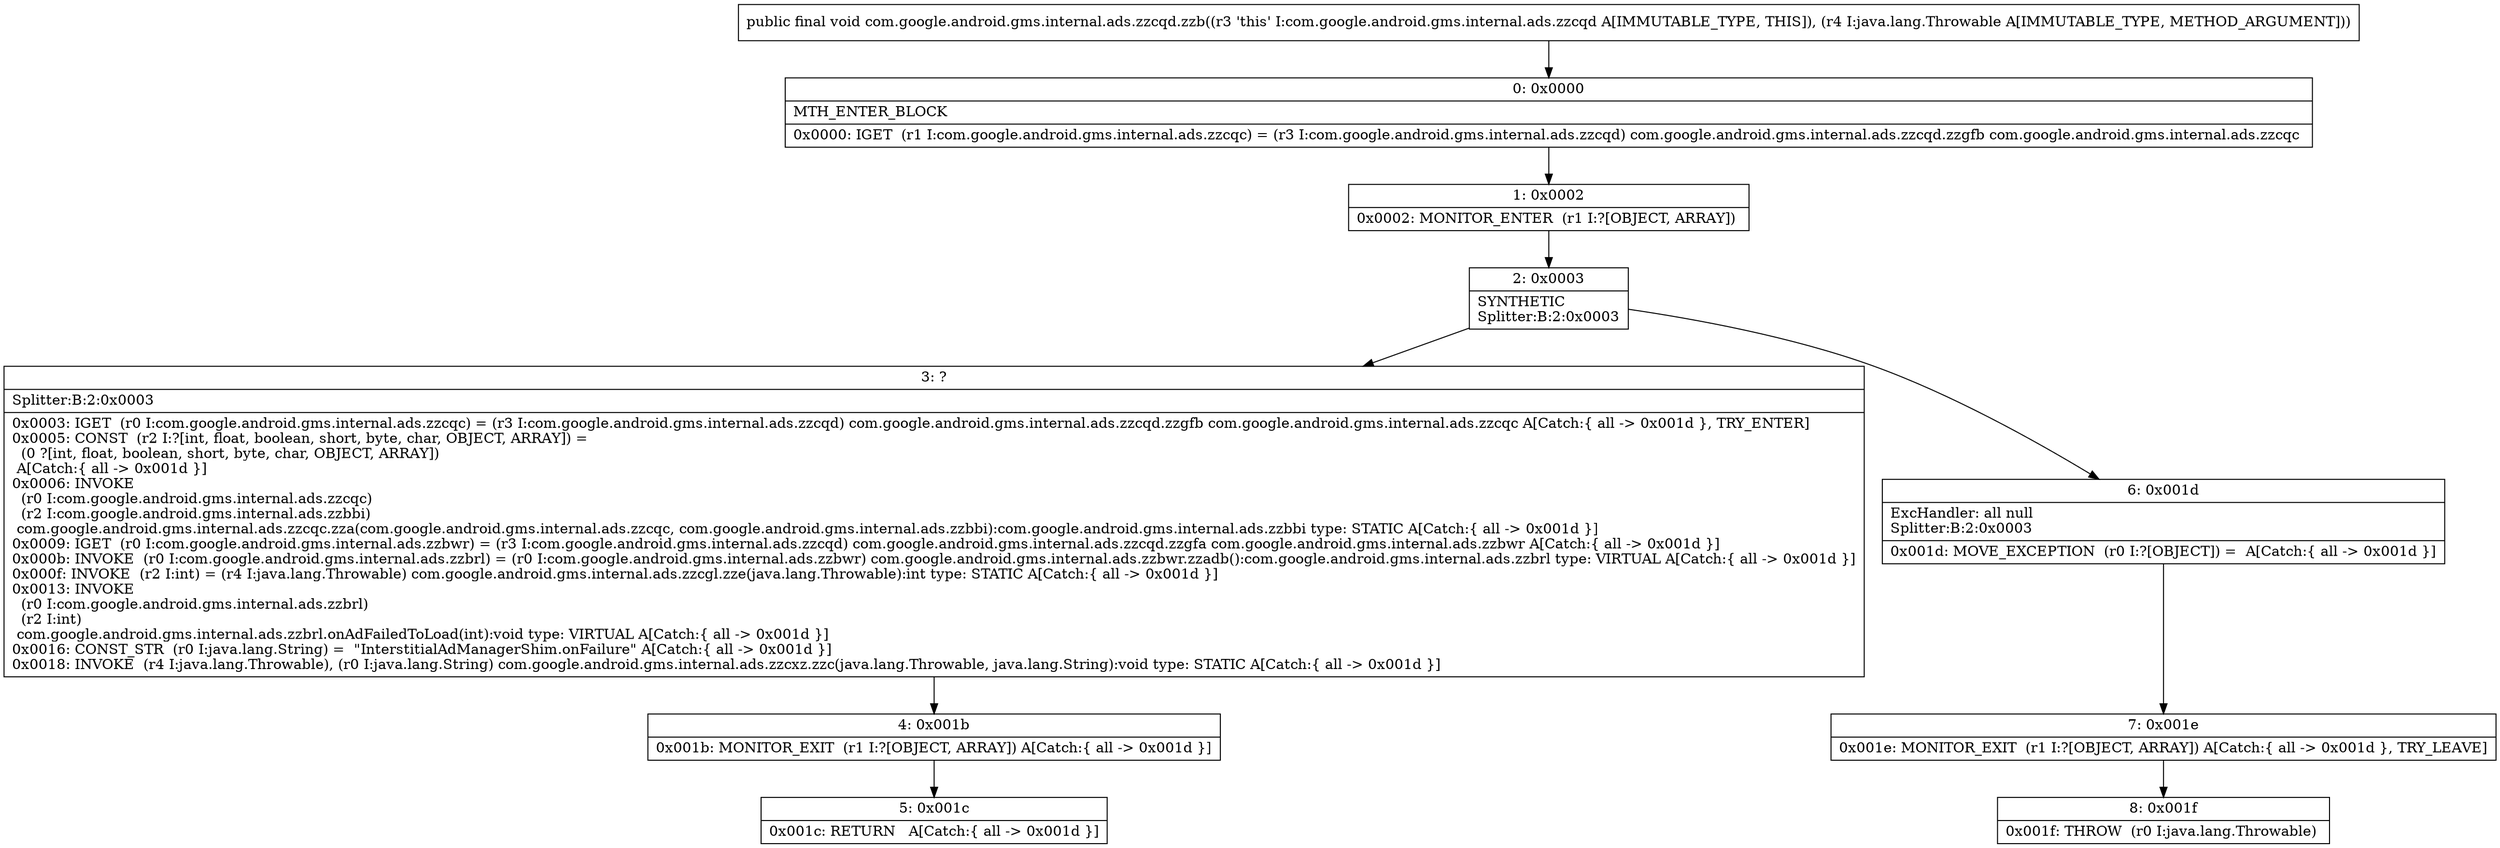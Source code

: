 digraph "CFG forcom.google.android.gms.internal.ads.zzcqd.zzb(Ljava\/lang\/Throwable;)V" {
Node_0 [shape=record,label="{0\:\ 0x0000|MTH_ENTER_BLOCK\l|0x0000: IGET  (r1 I:com.google.android.gms.internal.ads.zzcqc) = (r3 I:com.google.android.gms.internal.ads.zzcqd) com.google.android.gms.internal.ads.zzcqd.zzgfb com.google.android.gms.internal.ads.zzcqc \l}"];
Node_1 [shape=record,label="{1\:\ 0x0002|0x0002: MONITOR_ENTER  (r1 I:?[OBJECT, ARRAY]) \l}"];
Node_2 [shape=record,label="{2\:\ 0x0003|SYNTHETIC\lSplitter:B:2:0x0003\l}"];
Node_3 [shape=record,label="{3\:\ ?|Splitter:B:2:0x0003\l|0x0003: IGET  (r0 I:com.google.android.gms.internal.ads.zzcqc) = (r3 I:com.google.android.gms.internal.ads.zzcqd) com.google.android.gms.internal.ads.zzcqd.zzgfb com.google.android.gms.internal.ads.zzcqc A[Catch:\{ all \-\> 0x001d \}, TRY_ENTER]\l0x0005: CONST  (r2 I:?[int, float, boolean, short, byte, char, OBJECT, ARRAY]) = \l  (0 ?[int, float, boolean, short, byte, char, OBJECT, ARRAY])\l A[Catch:\{ all \-\> 0x001d \}]\l0x0006: INVOKE  \l  (r0 I:com.google.android.gms.internal.ads.zzcqc)\l  (r2 I:com.google.android.gms.internal.ads.zzbbi)\l com.google.android.gms.internal.ads.zzcqc.zza(com.google.android.gms.internal.ads.zzcqc, com.google.android.gms.internal.ads.zzbbi):com.google.android.gms.internal.ads.zzbbi type: STATIC A[Catch:\{ all \-\> 0x001d \}]\l0x0009: IGET  (r0 I:com.google.android.gms.internal.ads.zzbwr) = (r3 I:com.google.android.gms.internal.ads.zzcqd) com.google.android.gms.internal.ads.zzcqd.zzgfa com.google.android.gms.internal.ads.zzbwr A[Catch:\{ all \-\> 0x001d \}]\l0x000b: INVOKE  (r0 I:com.google.android.gms.internal.ads.zzbrl) = (r0 I:com.google.android.gms.internal.ads.zzbwr) com.google.android.gms.internal.ads.zzbwr.zzadb():com.google.android.gms.internal.ads.zzbrl type: VIRTUAL A[Catch:\{ all \-\> 0x001d \}]\l0x000f: INVOKE  (r2 I:int) = (r4 I:java.lang.Throwable) com.google.android.gms.internal.ads.zzcgl.zze(java.lang.Throwable):int type: STATIC A[Catch:\{ all \-\> 0x001d \}]\l0x0013: INVOKE  \l  (r0 I:com.google.android.gms.internal.ads.zzbrl)\l  (r2 I:int)\l com.google.android.gms.internal.ads.zzbrl.onAdFailedToLoad(int):void type: VIRTUAL A[Catch:\{ all \-\> 0x001d \}]\l0x0016: CONST_STR  (r0 I:java.lang.String) =  \"InterstitialAdManagerShim.onFailure\" A[Catch:\{ all \-\> 0x001d \}]\l0x0018: INVOKE  (r4 I:java.lang.Throwable), (r0 I:java.lang.String) com.google.android.gms.internal.ads.zzcxz.zzc(java.lang.Throwable, java.lang.String):void type: STATIC A[Catch:\{ all \-\> 0x001d \}]\l}"];
Node_4 [shape=record,label="{4\:\ 0x001b|0x001b: MONITOR_EXIT  (r1 I:?[OBJECT, ARRAY]) A[Catch:\{ all \-\> 0x001d \}]\l}"];
Node_5 [shape=record,label="{5\:\ 0x001c|0x001c: RETURN   A[Catch:\{ all \-\> 0x001d \}]\l}"];
Node_6 [shape=record,label="{6\:\ 0x001d|ExcHandler: all null\lSplitter:B:2:0x0003\l|0x001d: MOVE_EXCEPTION  (r0 I:?[OBJECT]) =  A[Catch:\{ all \-\> 0x001d \}]\l}"];
Node_7 [shape=record,label="{7\:\ 0x001e|0x001e: MONITOR_EXIT  (r1 I:?[OBJECT, ARRAY]) A[Catch:\{ all \-\> 0x001d \}, TRY_LEAVE]\l}"];
Node_8 [shape=record,label="{8\:\ 0x001f|0x001f: THROW  (r0 I:java.lang.Throwable) \l}"];
MethodNode[shape=record,label="{public final void com.google.android.gms.internal.ads.zzcqd.zzb((r3 'this' I:com.google.android.gms.internal.ads.zzcqd A[IMMUTABLE_TYPE, THIS]), (r4 I:java.lang.Throwable A[IMMUTABLE_TYPE, METHOD_ARGUMENT])) }"];
MethodNode -> Node_0;
Node_0 -> Node_1;
Node_1 -> Node_2;
Node_2 -> Node_3;
Node_2 -> Node_6;
Node_3 -> Node_4;
Node_4 -> Node_5;
Node_6 -> Node_7;
Node_7 -> Node_8;
}

